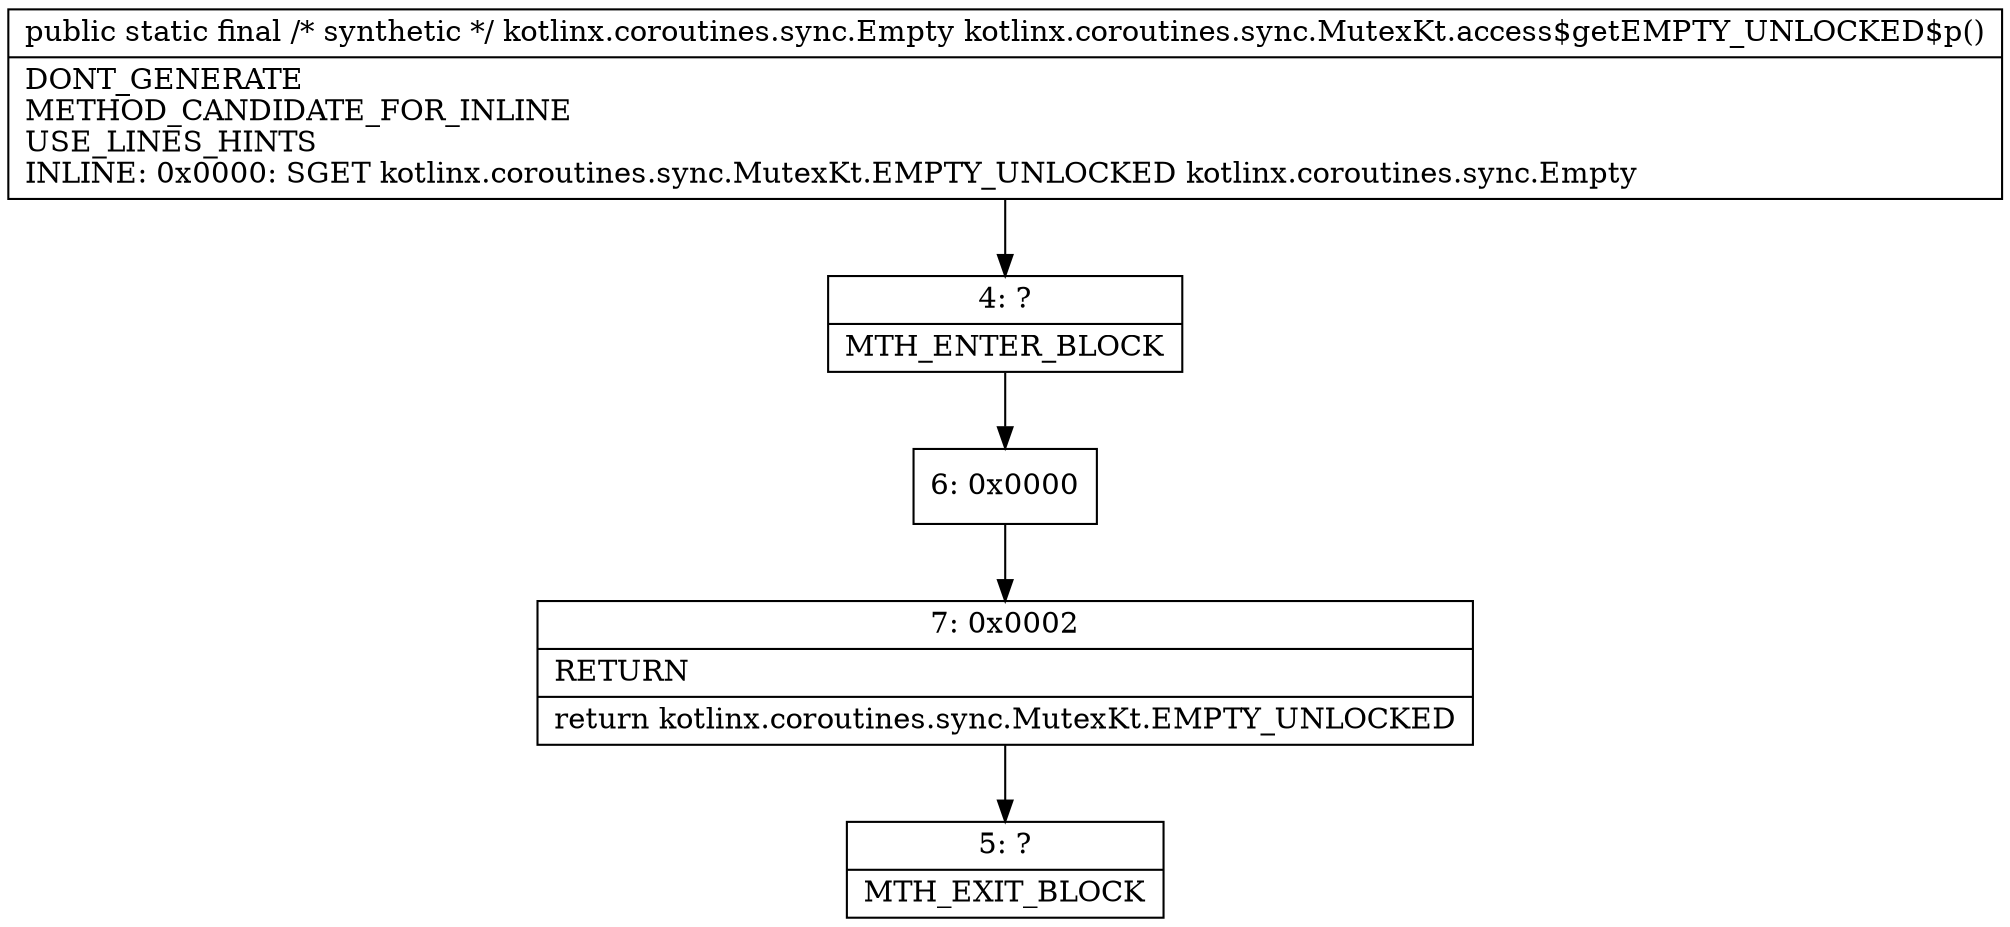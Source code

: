 digraph "CFG forkotlinx.coroutines.sync.MutexKt.access$getEMPTY_UNLOCKED$p()Lkotlinx\/coroutines\/sync\/Empty;" {
Node_4 [shape=record,label="{4\:\ ?|MTH_ENTER_BLOCK\l}"];
Node_6 [shape=record,label="{6\:\ 0x0000}"];
Node_7 [shape=record,label="{7\:\ 0x0002|RETURN\l|return kotlinx.coroutines.sync.MutexKt.EMPTY_UNLOCKED\l}"];
Node_5 [shape=record,label="{5\:\ ?|MTH_EXIT_BLOCK\l}"];
MethodNode[shape=record,label="{public static final \/* synthetic *\/ kotlinx.coroutines.sync.Empty kotlinx.coroutines.sync.MutexKt.access$getEMPTY_UNLOCKED$p()  | DONT_GENERATE\lMETHOD_CANDIDATE_FOR_INLINE\lUSE_LINES_HINTS\lINLINE: 0x0000: SGET   kotlinx.coroutines.sync.MutexKt.EMPTY_UNLOCKED kotlinx.coroutines.sync.Empty\l}"];
MethodNode -> Node_4;Node_4 -> Node_6;
Node_6 -> Node_7;
Node_7 -> Node_5;
}


